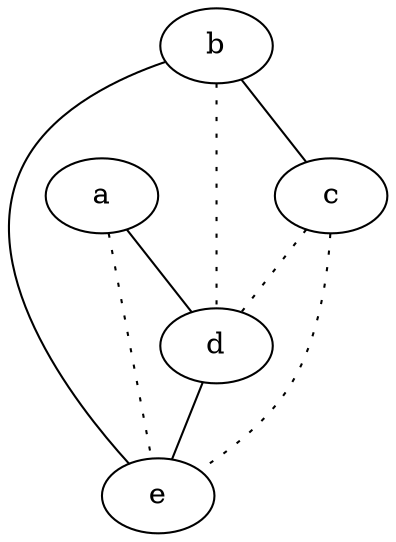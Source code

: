 graph {
a -- d;
a -- e [style=dotted];
b -- c;
b -- d [style=dotted];
b -- e;
c -- d [style=dotted];
c -- e [style=dotted];
d -- e;
}
